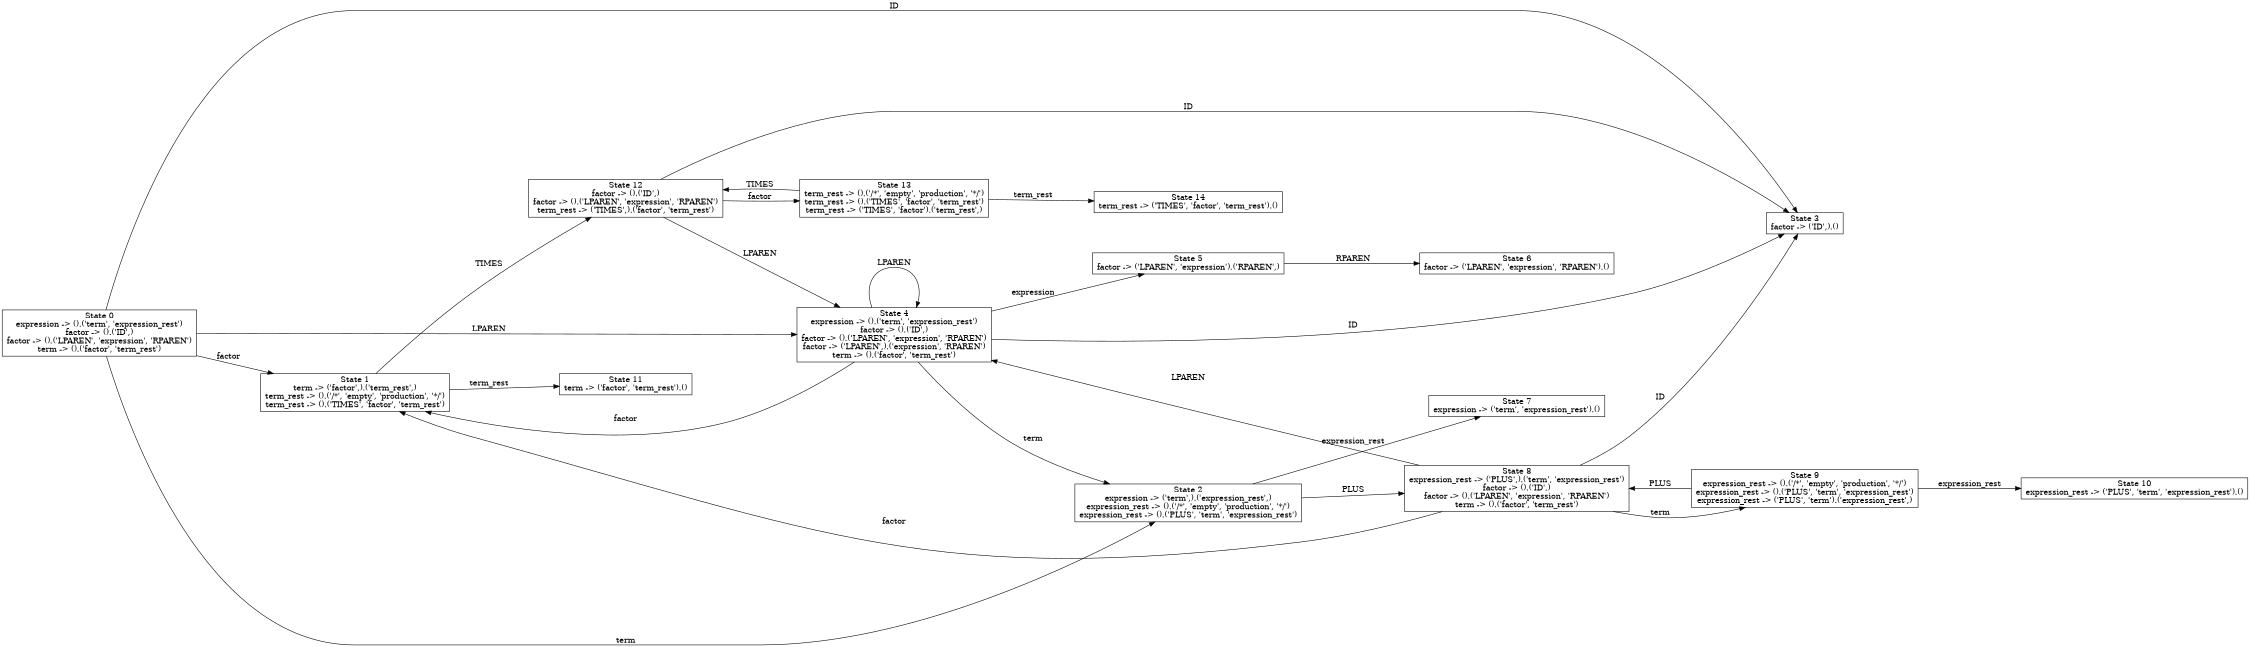 digraph LR0 {
	rankdir=LR size="15,10"
	fontsize=14
	ranksep=1
	nodesep=1
	0 [label="State 0
expression -> ().('term', 'expression_rest')
factor -> ().('ID',)
factor -> ().('LPAREN', 'expression', 'RPAREN')
term -> ().('factor', 'term_rest')" shape=rectangle]
	1 [label="State 1
term -> ('factor',).('term_rest',)
term_rest -> ().('/*', 'empty', 'production', '*/')
term_rest -> ().('TIMES', 'factor', 'term_rest')" shape=rectangle]
	2 [label="State 2
expression -> ('term',).('expression_rest',)
expression_rest -> ().('/*', 'empty', 'production', '*/')
expression_rest -> ().('PLUS', 'term', 'expression_rest')" shape=rectangle]
	3 [label="State 3
factor -> ('ID',).()" shape=rectangle]
	4 [label="State 4
expression -> ().('term', 'expression_rest')
factor -> ().('ID',)
factor -> ().('LPAREN', 'expression', 'RPAREN')
factor -> ('LPAREN',).('expression', 'RPAREN')
term -> ().('factor', 'term_rest')" shape=rectangle]
	5 [label="State 5
factor -> ('LPAREN', 'expression').('RPAREN',)" shape=rectangle]
	6 [label="State 6
factor -> ('LPAREN', 'expression', 'RPAREN').()" shape=rectangle]
	7 [label="State 7
expression -> ('term', 'expression_rest').()" shape=rectangle]
	8 [label="State 8
expression_rest -> ('PLUS',).('term', 'expression_rest')
factor -> ().('ID',)
factor -> ().('LPAREN', 'expression', 'RPAREN')
term -> ().('factor', 'term_rest')" shape=rectangle]
	9 [label="State 9
expression_rest -> ().('/*', 'empty', 'production', '*/')
expression_rest -> ().('PLUS', 'term', 'expression_rest')
expression_rest -> ('PLUS', 'term').('expression_rest',)" shape=rectangle]
	10 [label="State 10
expression_rest -> ('PLUS', 'term', 'expression_rest').()" shape=rectangle]
	11 [label="State 11
term -> ('factor', 'term_rest').()" shape=rectangle]
	12 [label="State 12
factor -> ().('ID',)
factor -> ().('LPAREN', 'expression', 'RPAREN')
term_rest -> ('TIMES',).('factor', 'term_rest')" shape=rectangle]
	13 [label="State 13
term_rest -> ().('/*', 'empty', 'production', '*/')
term_rest -> ().('TIMES', 'factor', 'term_rest')
term_rest -> ('TIMES', 'factor').('term_rest',)" shape=rectangle]
	14 [label="State 14
term_rest -> ('TIMES', 'factor', 'term_rest').()" shape=rectangle]
	0 -> 3 [label=ID]
	0 -> 4 [label=LPAREN]
	0 -> 1 [label=factor]
	0 -> 2 [label=term]
	1 -> 12 [label=TIMES]
	1 -> 11 [label=term_rest]
	2 -> 8 [label=PLUS]
	2 -> 7 [label=expression_rest]
	4 -> 3 [label=ID]
	4 -> 4 [label=LPAREN]
	4 -> 5 [label=expression]
	4 -> 1 [label=factor]
	4 -> 2 [label=term]
	5 -> 6 [label=RPAREN]
	8 -> 3 [label=ID]
	8 -> 4 [label=LPAREN]
	8 -> 1 [label=factor]
	8 -> 9 [label=term]
	9 -> 8 [label=PLUS]
	9 -> 10 [label=expression_rest]
	12 -> 3 [label=ID]
	12 -> 4 [label=LPAREN]
	12 -> 13 [label=factor]
	13 -> 12 [label=TIMES]
	13 -> 14 [label=term_rest]
}
